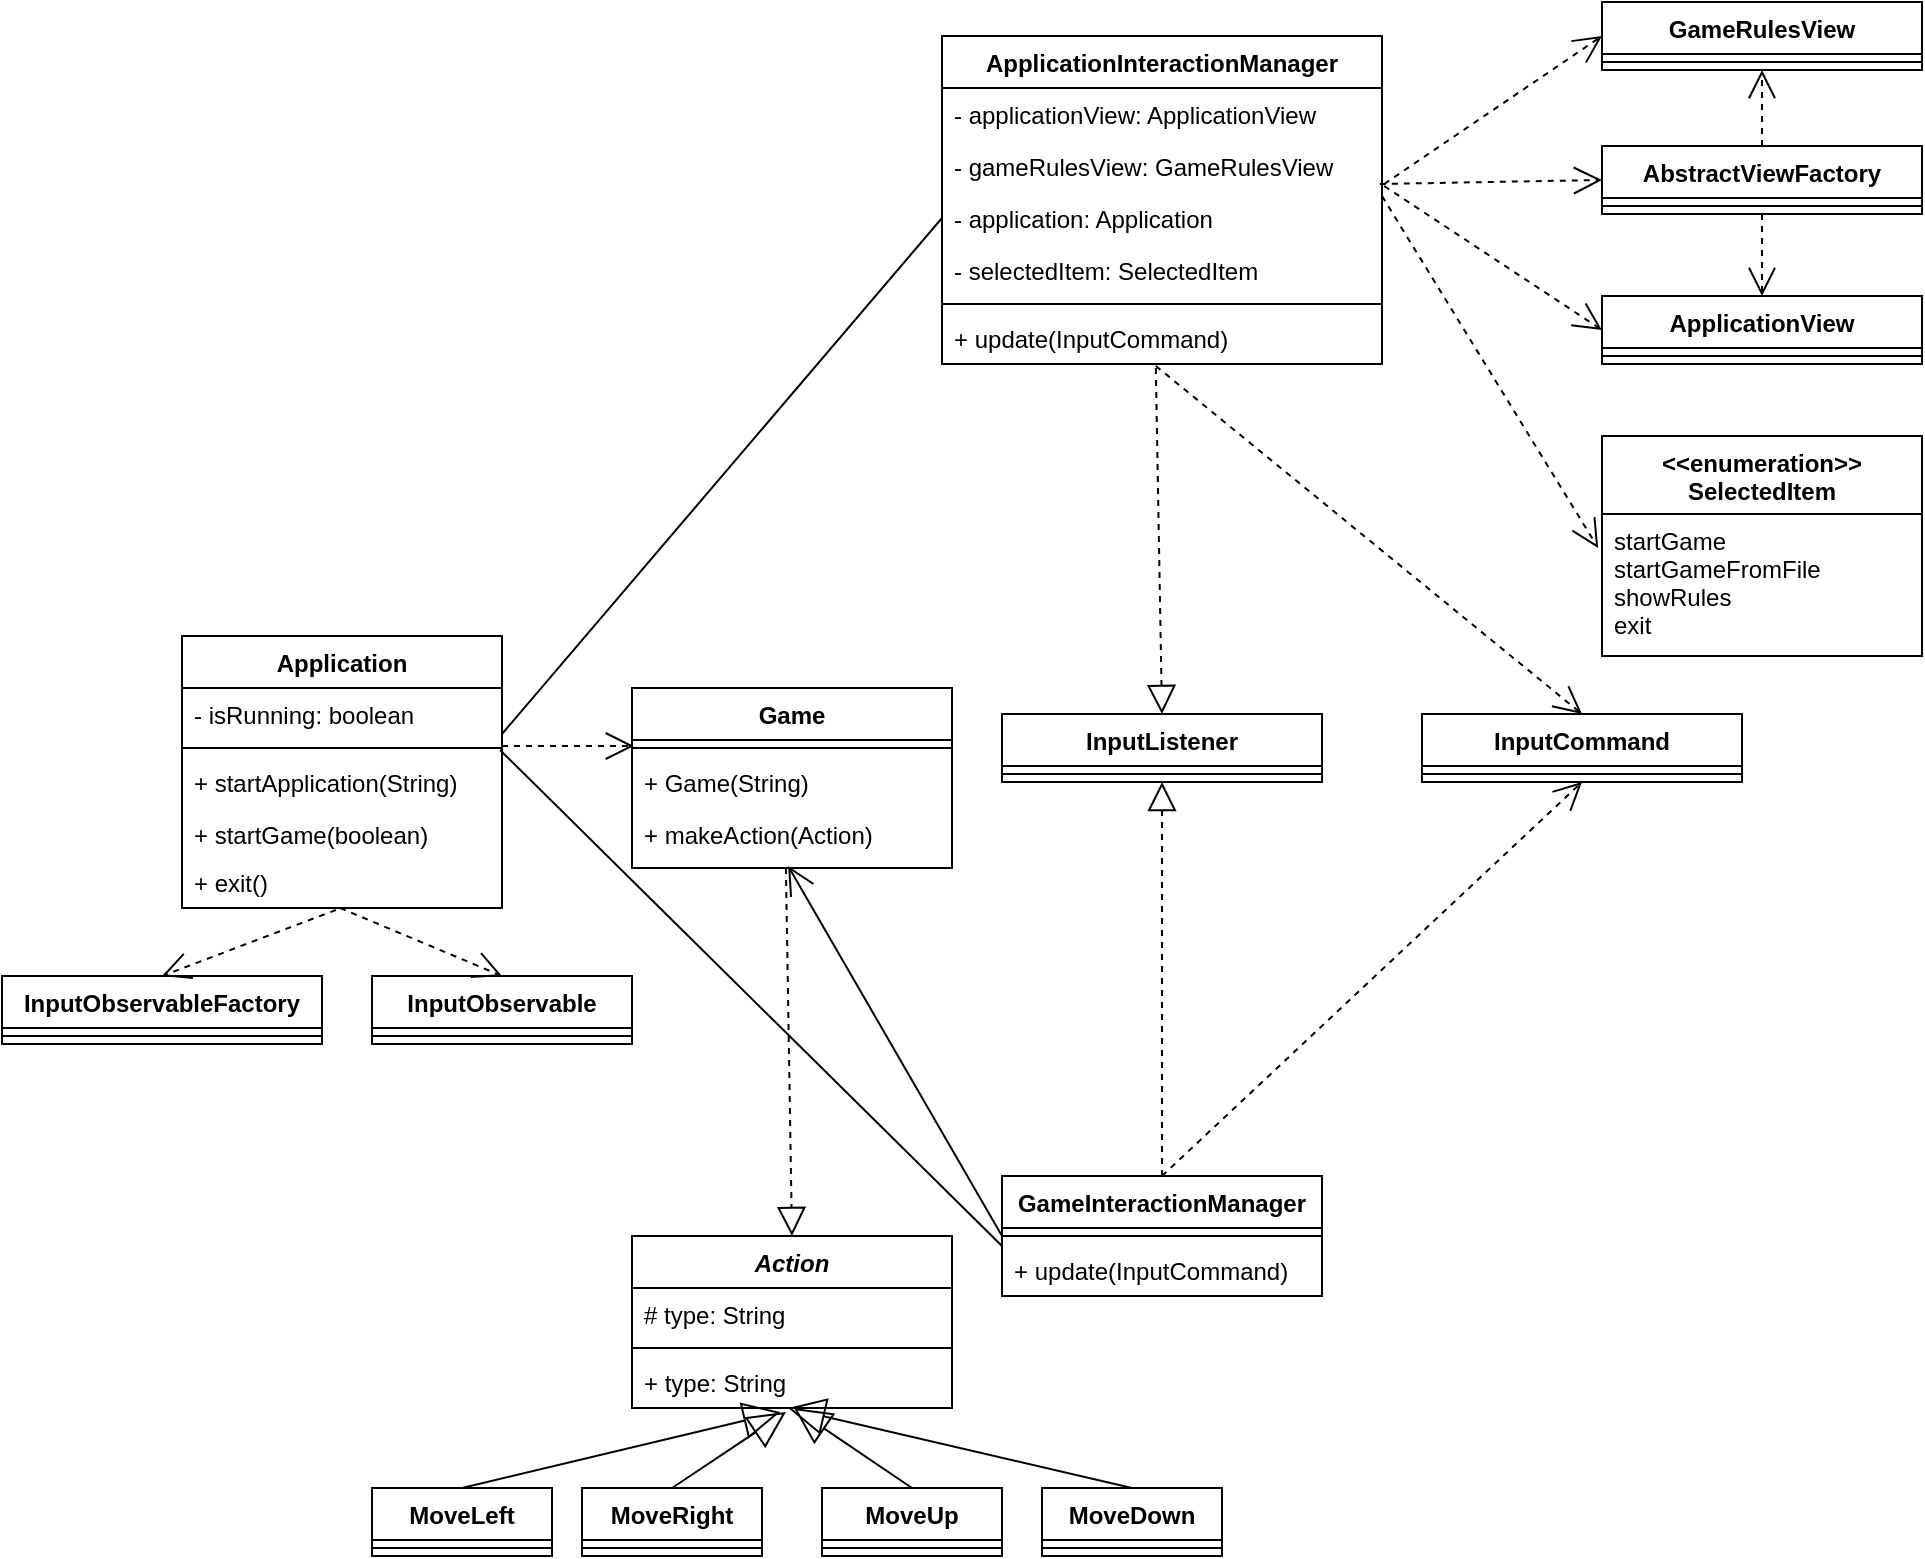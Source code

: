 <mxfile version="12.1.3" type="device" pages="1"><diagram id="TGcYYtJXzjdLg19nRddx" name="Page-1"><mxGraphModel dx="1803" dy="1637" grid="1" gridSize="10" guides="1" tooltips="1" connect="1" arrows="1" fold="1" page="1" pageScale="1" pageWidth="827" pageHeight="1169" math="0" shadow="0"><root><mxCell id="0"/><mxCell id="1" parent="0"/><mxCell id="CTA-OupXQCJ43IKqiN2T-1" value="Application" style="swimlane;fontStyle=1;align=center;verticalAlign=top;childLayout=stackLayout;horizontal=1;startSize=26;horizontalStack=0;resizeParent=1;resizeParentMax=0;resizeLast=0;collapsible=1;marginBottom=0;" vertex="1" parent="1"><mxGeometry x="20" y="20" width="160" height="136" as="geometry"/></mxCell><mxCell id="CTA-OupXQCJ43IKqiN2T-2" value="- isRunning: boolean" style="text;strokeColor=none;fillColor=none;align=left;verticalAlign=top;spacingLeft=4;spacingRight=4;overflow=hidden;rotatable=0;points=[[0,0.5],[1,0.5]];portConstraint=eastwest;" vertex="1" parent="CTA-OupXQCJ43IKqiN2T-1"><mxGeometry y="26" width="160" height="26" as="geometry"/></mxCell><mxCell id="CTA-OupXQCJ43IKqiN2T-3" value="" style="line;strokeWidth=1;fillColor=none;align=left;verticalAlign=middle;spacingTop=-1;spacingLeft=3;spacingRight=3;rotatable=0;labelPosition=right;points=[];portConstraint=eastwest;" vertex="1" parent="CTA-OupXQCJ43IKqiN2T-1"><mxGeometry y="52" width="160" height="8" as="geometry"/></mxCell><mxCell id="CTA-OupXQCJ43IKqiN2T-4" value="+ startApplication(String)" style="text;strokeColor=none;fillColor=none;align=left;verticalAlign=top;spacingLeft=4;spacingRight=4;overflow=hidden;rotatable=0;points=[[0,0.5],[1,0.5]];portConstraint=eastwest;" vertex="1" parent="CTA-OupXQCJ43IKqiN2T-1"><mxGeometry y="60" width="160" height="50" as="geometry"/></mxCell><mxCell id="CTA-OupXQCJ43IKqiN2T-6" value="+ exit()" style="text;strokeColor=none;fillColor=none;align=left;verticalAlign=top;spacingLeft=4;spacingRight=4;overflow=hidden;rotatable=0;points=[[0,0.5],[1,0.5]];portConstraint=eastwest;" vertex="1" parent="CTA-OupXQCJ43IKqiN2T-1"><mxGeometry y="110" width="160" height="26" as="geometry"/></mxCell><mxCell id="CTA-OupXQCJ43IKqiN2T-5" value="+ startGame(boolean)" style="text;strokeColor=none;fillColor=none;align=left;verticalAlign=top;spacingLeft=4;spacingRight=4;overflow=hidden;rotatable=0;points=[[0,0.5],[1,0.5]];portConstraint=eastwest;" vertex="1" parent="1"><mxGeometry x="20" y="106" width="160" height="26" as="geometry"/></mxCell><mxCell id="CTA-OupXQCJ43IKqiN2T-7" value="InputObservableFactory" style="swimlane;fontStyle=1;align=center;verticalAlign=top;childLayout=stackLayout;horizontal=1;startSize=26;horizontalStack=0;resizeParent=1;resizeParentMax=0;resizeLast=0;collapsible=1;marginBottom=0;" vertex="1" parent="1"><mxGeometry x="-70" y="190" width="160" height="34" as="geometry"/></mxCell><mxCell id="CTA-OupXQCJ43IKqiN2T-9" value="" style="line;strokeWidth=1;fillColor=none;align=left;verticalAlign=middle;spacingTop=-1;spacingLeft=3;spacingRight=3;rotatable=0;labelPosition=right;points=[];portConstraint=eastwest;" vertex="1" parent="CTA-OupXQCJ43IKqiN2T-7"><mxGeometry y="26" width="160" height="8" as="geometry"/></mxCell><mxCell id="CTA-OupXQCJ43IKqiN2T-11" value="InputObservable" style="swimlane;fontStyle=1;align=center;verticalAlign=top;childLayout=stackLayout;horizontal=1;startSize=26;horizontalStack=0;resizeParent=1;resizeParentMax=0;resizeLast=0;collapsible=1;marginBottom=0;" vertex="1" parent="1"><mxGeometry x="115" y="190" width="130" height="34" as="geometry"/></mxCell><mxCell id="CTA-OupXQCJ43IKqiN2T-12" value="" style="line;strokeWidth=1;fillColor=none;align=left;verticalAlign=middle;spacingTop=-1;spacingLeft=3;spacingRight=3;rotatable=0;labelPosition=right;points=[];portConstraint=eastwest;" vertex="1" parent="CTA-OupXQCJ43IKqiN2T-11"><mxGeometry y="26" width="130" height="8" as="geometry"/></mxCell><mxCell id="CTA-OupXQCJ43IKqiN2T-13" value="" style="endArrow=open;endSize=12;dashed=1;html=1;exitX=0.481;exitY=1.038;exitDx=0;exitDy=0;exitPerimeter=0;entryX=0.5;entryY=0;entryDx=0;entryDy=0;" edge="1" parent="1" source="CTA-OupXQCJ43IKqiN2T-6" target="CTA-OupXQCJ43IKqiN2T-7"><mxGeometry width="160" relative="1" as="geometry"><mxPoint x="-70" y="250" as="sourcePoint"/><mxPoint x="90" y="250" as="targetPoint"/></mxGeometry></mxCell><mxCell id="CTA-OupXQCJ43IKqiN2T-14" value="" style="endArrow=open;endSize=12;dashed=1;html=1;exitX=0.494;exitY=1;exitDx=0;exitDy=0;exitPerimeter=0;entryX=0.5;entryY=0;entryDx=0;entryDy=0;" edge="1" parent="1" source="CTA-OupXQCJ43IKqiN2T-6" target="CTA-OupXQCJ43IKqiN2T-11"><mxGeometry width="160" relative="1" as="geometry"><mxPoint x="106.96" y="166.988" as="sourcePoint"/><mxPoint x="20" y="200" as="targetPoint"/></mxGeometry></mxCell><mxCell id="CTA-OupXQCJ43IKqiN2T-15" value="ApplicationInteractionManager" style="swimlane;fontStyle=1;align=center;verticalAlign=top;childLayout=stackLayout;horizontal=1;startSize=26;horizontalStack=0;resizeParent=1;resizeParentMax=0;resizeLast=0;collapsible=1;marginBottom=0;" vertex="1" parent="1"><mxGeometry x="400" y="-280" width="220" height="164" as="geometry"/></mxCell><mxCell id="CTA-OupXQCJ43IKqiN2T-19" value="- applicationView: ApplicationView" style="text;strokeColor=none;fillColor=none;align=left;verticalAlign=top;spacingLeft=4;spacingRight=4;overflow=hidden;rotatable=0;points=[[0,0.5],[1,0.5]];portConstraint=eastwest;" vertex="1" parent="CTA-OupXQCJ43IKqiN2T-15"><mxGeometry y="26" width="220" height="26" as="geometry"/></mxCell><mxCell id="CTA-OupXQCJ43IKqiN2T-20" value="- gameRulesView: GameRulesView" style="text;strokeColor=none;fillColor=none;align=left;verticalAlign=top;spacingLeft=4;spacingRight=4;overflow=hidden;rotatable=0;points=[[0,0.5],[1,0.5]];portConstraint=eastwest;" vertex="1" parent="CTA-OupXQCJ43IKqiN2T-15"><mxGeometry y="52" width="220" height="26" as="geometry"/></mxCell><mxCell id="CTA-OupXQCJ43IKqiN2T-21" value="- application: Application" style="text;strokeColor=none;fillColor=none;align=left;verticalAlign=top;spacingLeft=4;spacingRight=4;overflow=hidden;rotatable=0;points=[[0,0.5],[1,0.5]];portConstraint=eastwest;" vertex="1" parent="CTA-OupXQCJ43IKqiN2T-15"><mxGeometry y="78" width="220" height="26" as="geometry"/></mxCell><mxCell id="CTA-OupXQCJ43IKqiN2T-16" value="- selectedItem: SelectedItem" style="text;strokeColor=none;fillColor=none;align=left;verticalAlign=top;spacingLeft=4;spacingRight=4;overflow=hidden;rotatable=0;points=[[0,0.5],[1,0.5]];portConstraint=eastwest;" vertex="1" parent="CTA-OupXQCJ43IKqiN2T-15"><mxGeometry y="104" width="220" height="26" as="geometry"/></mxCell><mxCell id="CTA-OupXQCJ43IKqiN2T-17" value="" style="line;strokeWidth=1;fillColor=none;align=left;verticalAlign=middle;spacingTop=-1;spacingLeft=3;spacingRight=3;rotatable=0;labelPosition=right;points=[];portConstraint=eastwest;" vertex="1" parent="CTA-OupXQCJ43IKqiN2T-15"><mxGeometry y="130" width="220" height="8" as="geometry"/></mxCell><mxCell id="CTA-OupXQCJ43IKqiN2T-18" value="+ update(InputCommand)" style="text;strokeColor=none;fillColor=none;align=left;verticalAlign=top;spacingLeft=4;spacingRight=4;overflow=hidden;rotatable=0;points=[[0,0.5],[1,0.5]];portConstraint=eastwest;" vertex="1" parent="CTA-OupXQCJ43IKqiN2T-15"><mxGeometry y="138" width="220" height="26" as="geometry"/></mxCell><mxCell id="CTA-OupXQCJ43IKqiN2T-23" value="" style="endArrow=none;html=1;entryX=0;entryY=0.5;entryDx=0;entryDy=0;exitX=1;exitY=0.885;exitDx=0;exitDy=0;exitPerimeter=0;" edge="1" parent="1" source="CTA-OupXQCJ43IKqiN2T-2" target="CTA-OupXQCJ43IKqiN2T-21"><mxGeometry width="50" height="50" relative="1" as="geometry"><mxPoint x="-70" y="500" as="sourcePoint"/><mxPoint x="-20" y="450" as="targetPoint"/></mxGeometry></mxCell><mxCell id="CTA-OupXQCJ43IKqiN2T-24" value="Game" style="swimlane;fontStyle=1;align=center;verticalAlign=top;childLayout=stackLayout;horizontal=1;startSize=26;horizontalStack=0;resizeParent=1;resizeParentMax=0;resizeLast=0;collapsible=1;marginBottom=0;" vertex="1" parent="1"><mxGeometry x="245" y="46" width="160" height="90" as="geometry"/></mxCell><mxCell id="CTA-OupXQCJ43IKqiN2T-26" value="" style="line;strokeWidth=1;fillColor=none;align=left;verticalAlign=middle;spacingTop=-1;spacingLeft=3;spacingRight=3;rotatable=0;labelPosition=right;points=[];portConstraint=eastwest;" vertex="1" parent="CTA-OupXQCJ43IKqiN2T-24"><mxGeometry y="26" width="160" height="8" as="geometry"/></mxCell><mxCell id="CTA-OupXQCJ43IKqiN2T-27" value="+ Game(String)" style="text;strokeColor=none;fillColor=none;align=left;verticalAlign=top;spacingLeft=4;spacingRight=4;overflow=hidden;rotatable=0;points=[[0,0.5],[1,0.5]];portConstraint=eastwest;" vertex="1" parent="CTA-OupXQCJ43IKqiN2T-24"><mxGeometry y="34" width="160" height="26" as="geometry"/></mxCell><mxCell id="CTA-OupXQCJ43IKqiN2T-62" value="+ makeAction(Action)" style="text;strokeColor=none;fillColor=none;align=left;verticalAlign=top;spacingLeft=4;spacingRight=4;overflow=hidden;rotatable=0;points=[[0,0.5],[1,0.5]];portConstraint=eastwest;" vertex="1" parent="CTA-OupXQCJ43IKqiN2T-24"><mxGeometry y="60" width="160" height="30" as="geometry"/></mxCell><mxCell id="CTA-OupXQCJ43IKqiN2T-28" value="" style="endArrow=open;endSize=12;dashed=1;html=1;entryX=0.006;entryY=-0.192;entryDx=0;entryDy=0;entryPerimeter=0;" edge="1" parent="1" target="CTA-OupXQCJ43IKqiN2T-27"><mxGeometry width="160" relative="1" as="geometry"><mxPoint x="180" y="75" as="sourcePoint"/><mxPoint x="190" y="200" as="targetPoint"/></mxGeometry></mxCell><mxCell id="CTA-OupXQCJ43IKqiN2T-29" value="InputListener" style="swimlane;fontStyle=1;align=center;verticalAlign=top;childLayout=stackLayout;horizontal=1;startSize=26;horizontalStack=0;resizeParent=1;resizeParentMax=0;resizeLast=0;collapsible=1;marginBottom=0;" vertex="1" parent="1"><mxGeometry x="430" y="59" width="160" height="34" as="geometry"/></mxCell><mxCell id="CTA-OupXQCJ43IKqiN2T-31" value="" style="line;strokeWidth=1;fillColor=none;align=left;verticalAlign=middle;spacingTop=-1;spacingLeft=3;spacingRight=3;rotatable=0;labelPosition=right;points=[];portConstraint=eastwest;" vertex="1" parent="CTA-OupXQCJ43IKqiN2T-29"><mxGeometry y="26" width="160" height="8" as="geometry"/></mxCell><mxCell id="CTA-OupXQCJ43IKqiN2T-33" value="" style="endArrow=block;dashed=1;endFill=0;endSize=12;html=1;exitX=0.486;exitY=1.077;exitDx=0;exitDy=0;exitPerimeter=0;entryX=0.5;entryY=0;entryDx=0;entryDy=0;" edge="1" parent="1" source="CTA-OupXQCJ43IKqiN2T-18" target="CTA-OupXQCJ43IKqiN2T-29"><mxGeometry width="160" relative="1" as="geometry"><mxPoint x="510" y="-100" as="sourcePoint"/><mxPoint x="650" y="-20" as="targetPoint"/></mxGeometry></mxCell><mxCell id="CTA-OupXQCJ43IKqiN2T-34" value="GameInteractionManager" style="swimlane;fontStyle=1;align=center;verticalAlign=top;childLayout=stackLayout;horizontal=1;startSize=26;horizontalStack=0;resizeParent=1;resizeParentMax=0;resizeLast=0;collapsible=1;marginBottom=0;" vertex="1" parent="1"><mxGeometry x="430" y="290" width="160" height="60" as="geometry"/></mxCell><mxCell id="CTA-OupXQCJ43IKqiN2T-36" value="" style="line;strokeWidth=1;fillColor=none;align=left;verticalAlign=middle;spacingTop=-1;spacingLeft=3;spacingRight=3;rotatable=0;labelPosition=right;points=[];portConstraint=eastwest;" vertex="1" parent="CTA-OupXQCJ43IKqiN2T-34"><mxGeometry y="26" width="160" height="8" as="geometry"/></mxCell><mxCell id="CTA-OupXQCJ43IKqiN2T-37" value="+ update(InputCommand)" style="text;strokeColor=none;fillColor=none;align=left;verticalAlign=top;spacingLeft=4;spacingRight=4;overflow=hidden;rotatable=0;points=[[0,0.5],[1,0.5]];portConstraint=eastwest;" vertex="1" parent="CTA-OupXQCJ43IKqiN2T-34"><mxGeometry y="34" width="160" height="26" as="geometry"/></mxCell><mxCell id="CTA-OupXQCJ43IKqiN2T-38" value="" style="endArrow=block;dashed=1;endFill=0;endSize=12;html=1;exitX=0.5;exitY=0;exitDx=0;exitDy=0;entryX=0.5;entryY=1;entryDx=0;entryDy=0;" edge="1" parent="1" source="CTA-OupXQCJ43IKqiN2T-34" target="CTA-OupXQCJ43IKqiN2T-29"><mxGeometry width="160" relative="1" as="geometry"><mxPoint x="516.92" y="-103.998" as="sourcePoint"/><mxPoint x="520" y="69" as="targetPoint"/></mxGeometry></mxCell><mxCell id="CTA-OupXQCJ43IKqiN2T-39" value="" style="endArrow=open;endFill=1;endSize=12;html=1;exitX=0;exitY=0.5;exitDx=0;exitDy=0;exitPerimeter=0;entryX=0.488;entryY=0.967;entryDx=0;entryDy=0;entryPerimeter=0;" edge="1" parent="1" source="CTA-OupXQCJ43IKqiN2T-36" target="CTA-OupXQCJ43IKqiN2T-62"><mxGeometry width="160" relative="1" as="geometry"><mxPoint x="80" y="280" as="sourcePoint"/><mxPoint x="240" y="280" as="targetPoint"/></mxGeometry></mxCell><mxCell id="CTA-OupXQCJ43IKqiN2T-40" value="Action" style="swimlane;fontStyle=3;align=center;verticalAlign=top;childLayout=stackLayout;horizontal=1;startSize=26;horizontalStack=0;resizeParent=1;resizeParentMax=0;resizeLast=0;collapsible=1;marginBottom=0;" vertex="1" parent="1"><mxGeometry x="245" y="320" width="160" height="86" as="geometry"/></mxCell><mxCell id="CTA-OupXQCJ43IKqiN2T-41" value="# type: String" style="text;strokeColor=none;fillColor=none;align=left;verticalAlign=top;spacingLeft=4;spacingRight=4;overflow=hidden;rotatable=0;points=[[0,0.5],[1,0.5]];portConstraint=eastwest;" vertex="1" parent="CTA-OupXQCJ43IKqiN2T-40"><mxGeometry y="26" width="160" height="26" as="geometry"/></mxCell><mxCell id="CTA-OupXQCJ43IKqiN2T-42" value="" style="line;strokeWidth=1;fillColor=none;align=left;verticalAlign=middle;spacingTop=-1;spacingLeft=3;spacingRight=3;rotatable=0;labelPosition=right;points=[];portConstraint=eastwest;" vertex="1" parent="CTA-OupXQCJ43IKqiN2T-40"><mxGeometry y="52" width="160" height="8" as="geometry"/></mxCell><mxCell id="CTA-OupXQCJ43IKqiN2T-43" value="+ type: String" style="text;strokeColor=none;fillColor=none;align=left;verticalAlign=top;spacingLeft=4;spacingRight=4;overflow=hidden;rotatable=0;points=[[0,0.5],[1,0.5]];portConstraint=eastwest;" vertex="1" parent="CTA-OupXQCJ43IKqiN2T-40"><mxGeometry y="60" width="160" height="26" as="geometry"/></mxCell><mxCell id="CTA-OupXQCJ43IKqiN2T-44" value="MoveLeft" style="swimlane;fontStyle=1;align=center;verticalAlign=top;childLayout=stackLayout;horizontal=1;startSize=26;horizontalStack=0;resizeParent=1;resizeParentMax=0;resizeLast=0;collapsible=1;marginBottom=0;" vertex="1" parent="1"><mxGeometry x="115" y="446" width="90" height="34" as="geometry"/></mxCell><mxCell id="CTA-OupXQCJ43IKqiN2T-46" value="" style="line;strokeWidth=1;fillColor=none;align=left;verticalAlign=middle;spacingTop=-1;spacingLeft=3;spacingRight=3;rotatable=0;labelPosition=right;points=[];portConstraint=eastwest;" vertex="1" parent="CTA-OupXQCJ43IKqiN2T-44"><mxGeometry y="26" width="90" height="8" as="geometry"/></mxCell><mxCell id="CTA-OupXQCJ43IKqiN2T-48" value="" style="endArrow=block;endSize=16;endFill=0;html=1;exitX=0.5;exitY=0;exitDx=0;exitDy=0;entryX=0.463;entryY=1.077;entryDx=0;entryDy=0;entryPerimeter=0;" edge="1" parent="1" source="CTA-OupXQCJ43IKqiN2T-44" target="CTA-OupXQCJ43IKqiN2T-43"><mxGeometry width="160" relative="1" as="geometry"><mxPoint x="30" y="540" as="sourcePoint"/><mxPoint x="190" y="540" as="targetPoint"/></mxGeometry></mxCell><mxCell id="CTA-OupXQCJ43IKqiN2T-51" value="MoveRight" style="swimlane;fontStyle=1;align=center;verticalAlign=top;childLayout=stackLayout;horizontal=1;startSize=26;horizontalStack=0;resizeParent=1;resizeParentMax=0;resizeLast=0;collapsible=1;marginBottom=0;" vertex="1" parent="1"><mxGeometry x="220" y="446" width="90" height="34" as="geometry"/></mxCell><mxCell id="CTA-OupXQCJ43IKqiN2T-52" value="" style="line;strokeWidth=1;fillColor=none;align=left;verticalAlign=middle;spacingTop=-1;spacingLeft=3;spacingRight=3;rotatable=0;labelPosition=right;points=[];portConstraint=eastwest;" vertex="1" parent="CTA-OupXQCJ43IKqiN2T-51"><mxGeometry y="26" width="90" height="8" as="geometry"/></mxCell><mxCell id="CTA-OupXQCJ43IKqiN2T-53" value="MoveUp" style="swimlane;fontStyle=1;align=center;verticalAlign=top;childLayout=stackLayout;horizontal=1;startSize=26;horizontalStack=0;resizeParent=1;resizeParentMax=0;resizeLast=0;collapsible=1;marginBottom=0;" vertex="1" parent="1"><mxGeometry x="340" y="446" width="90" height="34" as="geometry"/></mxCell><mxCell id="CTA-OupXQCJ43IKqiN2T-54" value="" style="line;strokeWidth=1;fillColor=none;align=left;verticalAlign=middle;spacingTop=-1;spacingLeft=3;spacingRight=3;rotatable=0;labelPosition=right;points=[];portConstraint=eastwest;" vertex="1" parent="CTA-OupXQCJ43IKqiN2T-53"><mxGeometry y="26" width="90" height="8" as="geometry"/></mxCell><mxCell id="CTA-OupXQCJ43IKqiN2T-55" value="MoveDown" style="swimlane;fontStyle=1;align=center;verticalAlign=top;childLayout=stackLayout;horizontal=1;startSize=26;horizontalStack=0;resizeParent=1;resizeParentMax=0;resizeLast=0;collapsible=1;marginBottom=0;" vertex="1" parent="1"><mxGeometry x="450" y="446" width="90" height="34" as="geometry"/></mxCell><mxCell id="CTA-OupXQCJ43IKqiN2T-56" value="" style="line;strokeWidth=1;fillColor=none;align=left;verticalAlign=middle;spacingTop=-1;spacingLeft=3;spacingRight=3;rotatable=0;labelPosition=right;points=[];portConstraint=eastwest;" vertex="1" parent="CTA-OupXQCJ43IKqiN2T-55"><mxGeometry y="26" width="90" height="8" as="geometry"/></mxCell><mxCell id="CTA-OupXQCJ43IKqiN2T-57" value="" style="endArrow=block;endSize=16;endFill=0;html=1;exitX=0.5;exitY=0;exitDx=0;exitDy=0;entryX=0.481;entryY=1.077;entryDx=0;entryDy=0;entryPerimeter=0;" edge="1" parent="1" source="CTA-OupXQCJ43IKqiN2T-51" target="CTA-OupXQCJ43IKqiN2T-43"><mxGeometry width="160" relative="1" as="geometry"><mxPoint x="175" y="490" as="sourcePoint"/><mxPoint x="320" y="410" as="targetPoint"/></mxGeometry></mxCell><mxCell id="CTA-OupXQCJ43IKqiN2T-58" value="" style="endArrow=block;endSize=16;endFill=0;html=1;exitX=0.5;exitY=0;exitDx=0;exitDy=0;entryX=0.506;entryY=1;entryDx=0;entryDy=0;entryPerimeter=0;" edge="1" parent="1" source="CTA-OupXQCJ43IKqiN2T-53" target="CTA-OupXQCJ43IKqiN2T-43"><mxGeometry width="160" relative="1" as="geometry"><mxPoint x="365" y="490" as="sourcePoint"/><mxPoint x="331.96" y="418.002" as="targetPoint"/></mxGeometry></mxCell><mxCell id="CTA-OupXQCJ43IKqiN2T-59" value="" style="endArrow=block;endSize=16;endFill=0;html=1;exitX=0.5;exitY=0;exitDx=0;exitDy=0;entryX=0.488;entryY=1;entryDx=0;entryDy=0;entryPerimeter=0;" edge="1" parent="1" source="CTA-OupXQCJ43IKqiN2T-55" target="CTA-OupXQCJ43IKqiN2T-43"><mxGeometry width="160" relative="1" as="geometry"><mxPoint x="505" y="490" as="sourcePoint"/><mxPoint x="335.96" y="416" as="targetPoint"/></mxGeometry></mxCell><mxCell id="CTA-OupXQCJ43IKqiN2T-60" value="" style="endArrow=block;dashed=1;endFill=0;endSize=12;html=1;entryX=0.5;entryY=0;entryDx=0;entryDy=0;exitX=0.481;exitY=1;exitDx=0;exitDy=0;exitPerimeter=0;" edge="1" parent="1" source="CTA-OupXQCJ43IKqiN2T-62" target="CTA-OupXQCJ43IKqiN2T-40"><mxGeometry width="160" relative="1" as="geometry"><mxPoint x="320" y="130" as="sourcePoint"/><mxPoint x="520" y="103" as="targetPoint"/></mxGeometry></mxCell><mxCell id="CTA-OupXQCJ43IKqiN2T-63" value="InputCommand" style="swimlane;fontStyle=1;align=center;verticalAlign=top;childLayout=stackLayout;horizontal=1;startSize=26;horizontalStack=0;resizeParent=1;resizeParentMax=0;resizeLast=0;collapsible=1;marginBottom=0;" vertex="1" parent="1"><mxGeometry x="640" y="59" width="160" height="34" as="geometry"/></mxCell><mxCell id="CTA-OupXQCJ43IKqiN2T-65" value="" style="line;strokeWidth=1;fillColor=none;align=left;verticalAlign=middle;spacingTop=-1;spacingLeft=3;spacingRight=3;rotatable=0;labelPosition=right;points=[];portConstraint=eastwest;" vertex="1" parent="CTA-OupXQCJ43IKqiN2T-63"><mxGeometry y="26" width="160" height="8" as="geometry"/></mxCell><mxCell id="CTA-OupXQCJ43IKqiN2T-67" value="" style="endArrow=open;endSize=12;dashed=1;html=1;exitX=0.486;exitY=1.038;exitDx=0;exitDy=0;exitPerimeter=0;entryX=0.5;entryY=0;entryDx=0;entryDy=0;" edge="1" parent="1" source="CTA-OupXQCJ43IKqiN2T-18" target="CTA-OupXQCJ43IKqiN2T-63"><mxGeometry width="160" relative="1" as="geometry"><mxPoint x="670.04" y="-50" as="sourcePoint"/><mxPoint x="751" y="-16" as="targetPoint"/></mxGeometry></mxCell><mxCell id="CTA-OupXQCJ43IKqiN2T-68" value="" style="endArrow=open;endSize=12;dashed=1;html=1;entryX=0.5;entryY=1;entryDx=0;entryDy=0;exitX=0.5;exitY=0;exitDx=0;exitDy=0;" edge="1" parent="1" source="CTA-OupXQCJ43IKqiN2T-34" target="CTA-OupXQCJ43IKqiN2T-63"><mxGeometry width="160" relative="1" as="geometry"><mxPoint x="510" y="200" as="sourcePoint"/><mxPoint x="730" y="69" as="targetPoint"/></mxGeometry></mxCell><mxCell id="CTA-OupXQCJ43IKqiN2T-69" value="AbstractViewFactory" style="swimlane;fontStyle=1;align=center;verticalAlign=top;childLayout=stackLayout;horizontal=1;startSize=26;horizontalStack=0;resizeParent=1;resizeParentMax=0;resizeLast=0;collapsible=1;marginBottom=0;" vertex="1" parent="1"><mxGeometry x="730" y="-225" width="160" height="34" as="geometry"/></mxCell><mxCell id="CTA-OupXQCJ43IKqiN2T-71" value="" style="line;strokeWidth=1;fillColor=none;align=left;verticalAlign=middle;spacingTop=-1;spacingLeft=3;spacingRight=3;rotatable=0;labelPosition=right;points=[];portConstraint=eastwest;" vertex="1" parent="CTA-OupXQCJ43IKqiN2T-69"><mxGeometry y="26" width="160" height="8" as="geometry"/></mxCell><mxCell id="CTA-OupXQCJ43IKqiN2T-73" value="ApplicationView" style="swimlane;fontStyle=1;align=center;verticalAlign=top;childLayout=stackLayout;horizontal=1;startSize=26;horizontalStack=0;resizeParent=1;resizeParentMax=0;resizeLast=0;collapsible=1;marginBottom=0;" vertex="1" parent="1"><mxGeometry x="730" y="-150" width="160" height="34" as="geometry"/></mxCell><mxCell id="CTA-OupXQCJ43IKqiN2T-74" value="" style="line;strokeWidth=1;fillColor=none;align=left;verticalAlign=middle;spacingTop=-1;spacingLeft=3;spacingRight=3;rotatable=0;labelPosition=right;points=[];portConstraint=eastwest;" vertex="1" parent="CTA-OupXQCJ43IKqiN2T-73"><mxGeometry y="26" width="160" height="8" as="geometry"/></mxCell><mxCell id="CTA-OupXQCJ43IKqiN2T-75" value="" style="endArrow=open;endSize=12;dashed=1;html=1;exitX=0.995;exitY=-0.154;exitDx=0;exitDy=0;exitPerimeter=0;entryX=0;entryY=0.5;entryDx=0;entryDy=0;" edge="1" parent="1" source="CTA-OupXQCJ43IKqiN2T-21" target="CTA-OupXQCJ43IKqiN2T-69"><mxGeometry width="160" relative="1" as="geometry"><mxPoint x="516.92" y="-105.012" as="sourcePoint"/><mxPoint x="730" y="69" as="targetPoint"/></mxGeometry></mxCell><mxCell id="CTA-OupXQCJ43IKqiN2T-76" value="" style="endArrow=open;endSize=12;dashed=1;html=1;exitX=0.5;exitY=1;exitDx=0;exitDy=0;entryX=0.5;entryY=0;entryDx=0;entryDy=0;" edge="1" parent="1" source="CTA-OupXQCJ43IKqiN2T-69" target="CTA-OupXQCJ43IKqiN2T-73"><mxGeometry width="160" relative="1" as="geometry"><mxPoint x="628.9" y="-196.004" as="sourcePoint"/><mxPoint x="750" y="-323" as="targetPoint"/></mxGeometry></mxCell><mxCell id="CTA-OupXQCJ43IKqiN2T-82" value="GameRulesView" style="swimlane;fontStyle=1;align=center;verticalAlign=top;childLayout=stackLayout;horizontal=1;startSize=26;horizontalStack=0;resizeParent=1;resizeParentMax=0;resizeLast=0;collapsible=1;marginBottom=0;" vertex="1" parent="1"><mxGeometry x="730" y="-297" width="160" height="34" as="geometry"/></mxCell><mxCell id="CTA-OupXQCJ43IKqiN2T-83" value="" style="line;strokeWidth=1;fillColor=none;align=left;verticalAlign=middle;spacingTop=-1;spacingLeft=3;spacingRight=3;rotatable=0;labelPosition=right;points=[];portConstraint=eastwest;" vertex="1" parent="CTA-OupXQCJ43IKqiN2T-82"><mxGeometry y="26" width="160" height="8" as="geometry"/></mxCell><mxCell id="CTA-OupXQCJ43IKqiN2T-84" value="" style="endArrow=open;endSize=12;dashed=1;html=1;entryX=0.5;entryY=1;entryDx=0;entryDy=0;exitX=0.5;exitY=0;exitDx=0;exitDy=0;" edge="1" parent="1" source="CTA-OupXQCJ43IKqiN2T-69" target="CTA-OupXQCJ43IKqiN2T-82"><mxGeometry width="160" relative="1" as="geometry"><mxPoint x="960" y="-250" as="sourcePoint"/><mxPoint x="820" y="-140" as="targetPoint"/></mxGeometry></mxCell><mxCell id="CTA-OupXQCJ43IKqiN2T-85" value="" style="endArrow=open;endSize=12;dashed=1;html=1;exitX=1.005;exitY=-0.154;exitDx=0;exitDy=0;exitPerimeter=0;entryX=0;entryY=0.5;entryDx=0;entryDy=0;" edge="1" parent="1" source="CTA-OupXQCJ43IKqiN2T-21" target="CTA-OupXQCJ43IKqiN2T-82"><mxGeometry width="160" relative="1" as="geometry"><mxPoint x="628.9" y="-196.004" as="sourcePoint"/><mxPoint x="740" y="-198" as="targetPoint"/></mxGeometry></mxCell><mxCell id="CTA-OupXQCJ43IKqiN2T-86" value="" style="endArrow=open;endSize=12;dashed=1;html=1;exitX=1.005;exitY=-0.115;exitDx=0;exitDy=0;exitPerimeter=0;entryX=0;entryY=0.5;entryDx=0;entryDy=0;" edge="1" parent="1" source="CTA-OupXQCJ43IKqiN2T-21" target="CTA-OupXQCJ43IKqiN2T-73"><mxGeometry width="160" relative="1" as="geometry"><mxPoint x="631.1" y="-196.004" as="sourcePoint"/><mxPoint x="720" y="-130" as="targetPoint"/></mxGeometry></mxCell><mxCell id="CTA-OupXQCJ43IKqiN2T-87" value="&lt;&lt;enumeration&gt;&gt;&#10;SelectedItem&#10;" style="swimlane;fontStyle=1;align=center;verticalAlign=top;childLayout=stackLayout;horizontal=1;startSize=39;horizontalStack=0;resizeParent=1;resizeParentMax=0;resizeLast=0;collapsible=1;marginBottom=0;" vertex="1" parent="1"><mxGeometry x="730" y="-80" width="160" height="110" as="geometry"/></mxCell><mxCell id="CTA-OupXQCJ43IKqiN2T-88" value="startGame&#10;startGameFromFile&#10;showRules&#10;exit&#10;" style="text;strokeColor=none;fillColor=none;align=left;verticalAlign=top;spacingLeft=4;spacingRight=4;overflow=hidden;rotatable=0;points=[[0,0.5],[1,0.5]];portConstraint=eastwest;" vertex="1" parent="CTA-OupXQCJ43IKqiN2T-87"><mxGeometry y="39" width="160" height="71" as="geometry"/></mxCell><mxCell id="CTA-OupXQCJ43IKqiN2T-91" value="" style="endArrow=open;endSize=12;dashed=1;html=1;entryX=-0.012;entryY=0.239;entryDx=0;entryDy=0;entryPerimeter=0;" edge="1" parent="1" target="CTA-OupXQCJ43IKqiN2T-88"><mxGeometry width="160" relative="1" as="geometry"><mxPoint x="620" y="-200" as="sourcePoint"/><mxPoint x="739" y="-98" as="targetPoint"/></mxGeometry></mxCell><mxCell id="CTA-OupXQCJ43IKqiN2T-93" value="" style="endArrow=none;html=1;entryX=0;entryY=0.038;entryDx=0;entryDy=0;exitX=0.994;exitY=-0.06;exitDx=0;exitDy=0;exitPerimeter=0;entryPerimeter=0;" edge="1" parent="1" source="CTA-OupXQCJ43IKqiN2T-4" target="CTA-OupXQCJ43IKqiN2T-37"><mxGeometry width="50" height="50" relative="1" as="geometry"><mxPoint x="190" y="79.01" as="sourcePoint"/><mxPoint x="410" y="-179" as="targetPoint"/></mxGeometry></mxCell></root></mxGraphModel></diagram></mxfile>